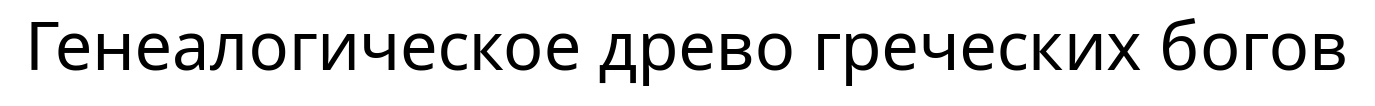 // === main.dot ===
digraph GreekMythology {
    // === Общие настройки ===
    rankdir=TB;
    labelloc="t";
    label="Генеалогическое древо греческих богов";
    fontsize=32;
    fontname="Tahoma";

    node [
        shape=box,
        style="rounded,filled",
        fillcolor="#fdf6e3",
        color="#657b83",
        fontname="Tahoma",
        fontsize=24,
        margin="0.25,0.15"
    ];

    edge [
        color="#555555",
        arrowsize=1.1,
        penwidth=1.4
    ];

    // === Ниже PHP скрипт вставит include ===
}
